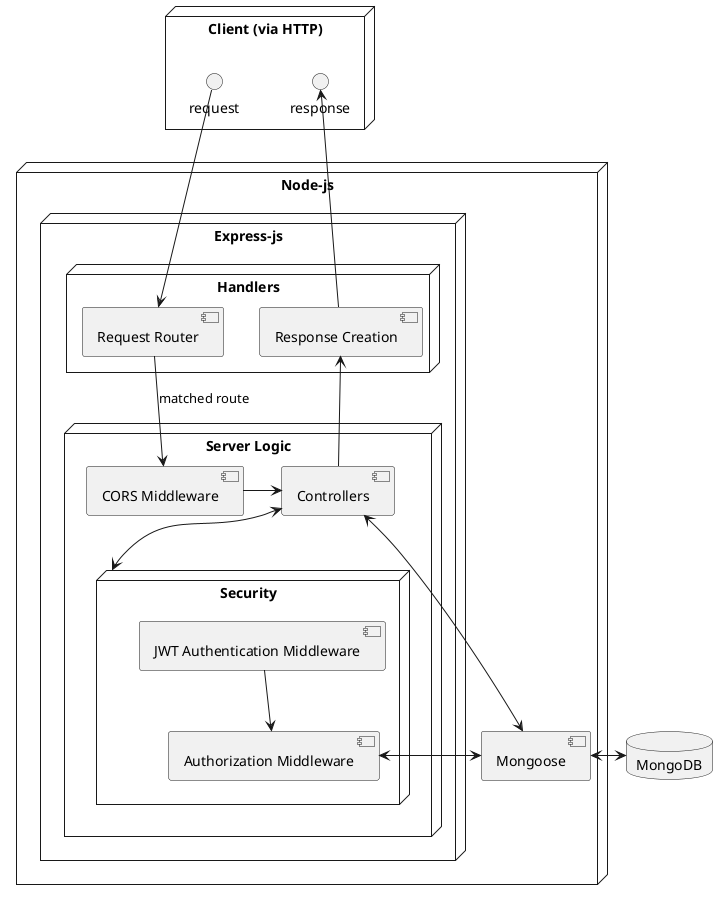 @startuml
'https://plantuml.com/component-diagram

node "Client (via HTTP)"{
    () request
    () response
}

node "Node-js" {

    node "Express-js" {
        node "Handlers"{
            [Request Router]
            [Response Creation]
        }

        node "Server Logic"{
            [CORS Middleware]

            node "Security"{
              [JWT Authentication Middleware]
              [Authorization Middleware]
            }

            [Controllers]
        }
    }

    [Mongoose]

}


database "MongoDB" {

}

request --> [Request Router]
[Response Creation] --> response
[Request Router] --> [CORS Middleware] : matched route
[Controllers] -up-> [Response Creation]


[JWT Authentication Middleware] --> [Authorization Middleware]
[CORS Middleware] -right-> [Controllers]

[Controllers] <--> [Security]

[Authorization Middleware] <-right-> [Mongoose]
[Controllers] <--> [Mongoose]
[Mongoose] <-right-> [MongoDB]




@enduml